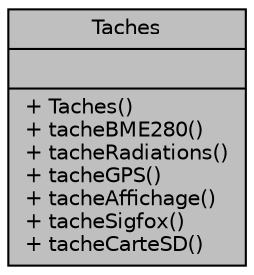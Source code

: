 digraph "Taches"
{
  edge [fontname="Helvetica",fontsize="10",labelfontname="Helvetica",labelfontsize="10"];
  node [fontname="Helvetica",fontsize="10",shape=record];
  Node1 [label="{Taches\n||+ Taches()\l+ tacheBME280()\l+ tacheRadiations()\l+ tacheGPS()\l+ tacheAffichage()\l+ tacheSigfox()\l+ tacheCarteSD()\l}",height=0.2,width=0.4,color="black", fillcolor="grey75", style="filled", fontcolor="black"];
}
